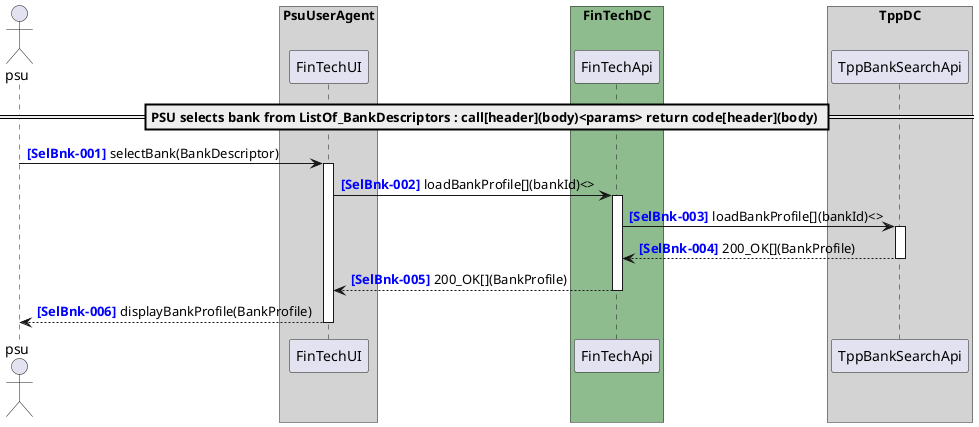 @startuml

autonumber "<b><color blue>[SelBnk-000]</color></b>"
actor psu

box "PsuUserAgent" #LightGray
    participant "FinTechUI" as FinTechUI
    'participant "ConsentAuthorisationUI" as ConsentAuthorisationUI
    'participant "OnlineBankingUI" as OnlineBankingUI
end box
box "FinTechDC" #DarkSeaGreen
    participant "FinTechApi" as FinTechApi
end box
box "TppDC" #LightGray
    'participant "TppBankingApi" as TppBankingApi
    participant "TppBankSearchApi" as TppBankSearchApi
    'participant "ConsentAuthorisationApi" as ConsentAuthorisationApi

    'participant "RedirectSessionStoreApi" as RedirectSessionStoreApi
    'participant "BankingProtocolSelector" as BankingProtocolSelector
    'participant "BankingProtocol" as BankingProtocol
end box
box "AspspDC" #LightSkyBlue
	'participant "AspspBankingApi" as AspspBankingApi
    'participant "OnlineBankingApi" as OnlineBankingApi
end box

== PSU selects bank from ListOf_BankDescriptors : call[header](body)<params> return code[header](body) ==

psu -> FinTechUI ++ : selectBank(BankDescriptor)
FinTechUI -> FinTechApi ++ : loadBankProfile[](bankId)<>
FinTechApi -> TppBankSearchApi ++ : loadBankProfile[](bankId)<>
return 200_OK[](BankProfile)
return 200_OK[](BankProfile)
return displayBankProfile(BankProfile)

@enduml